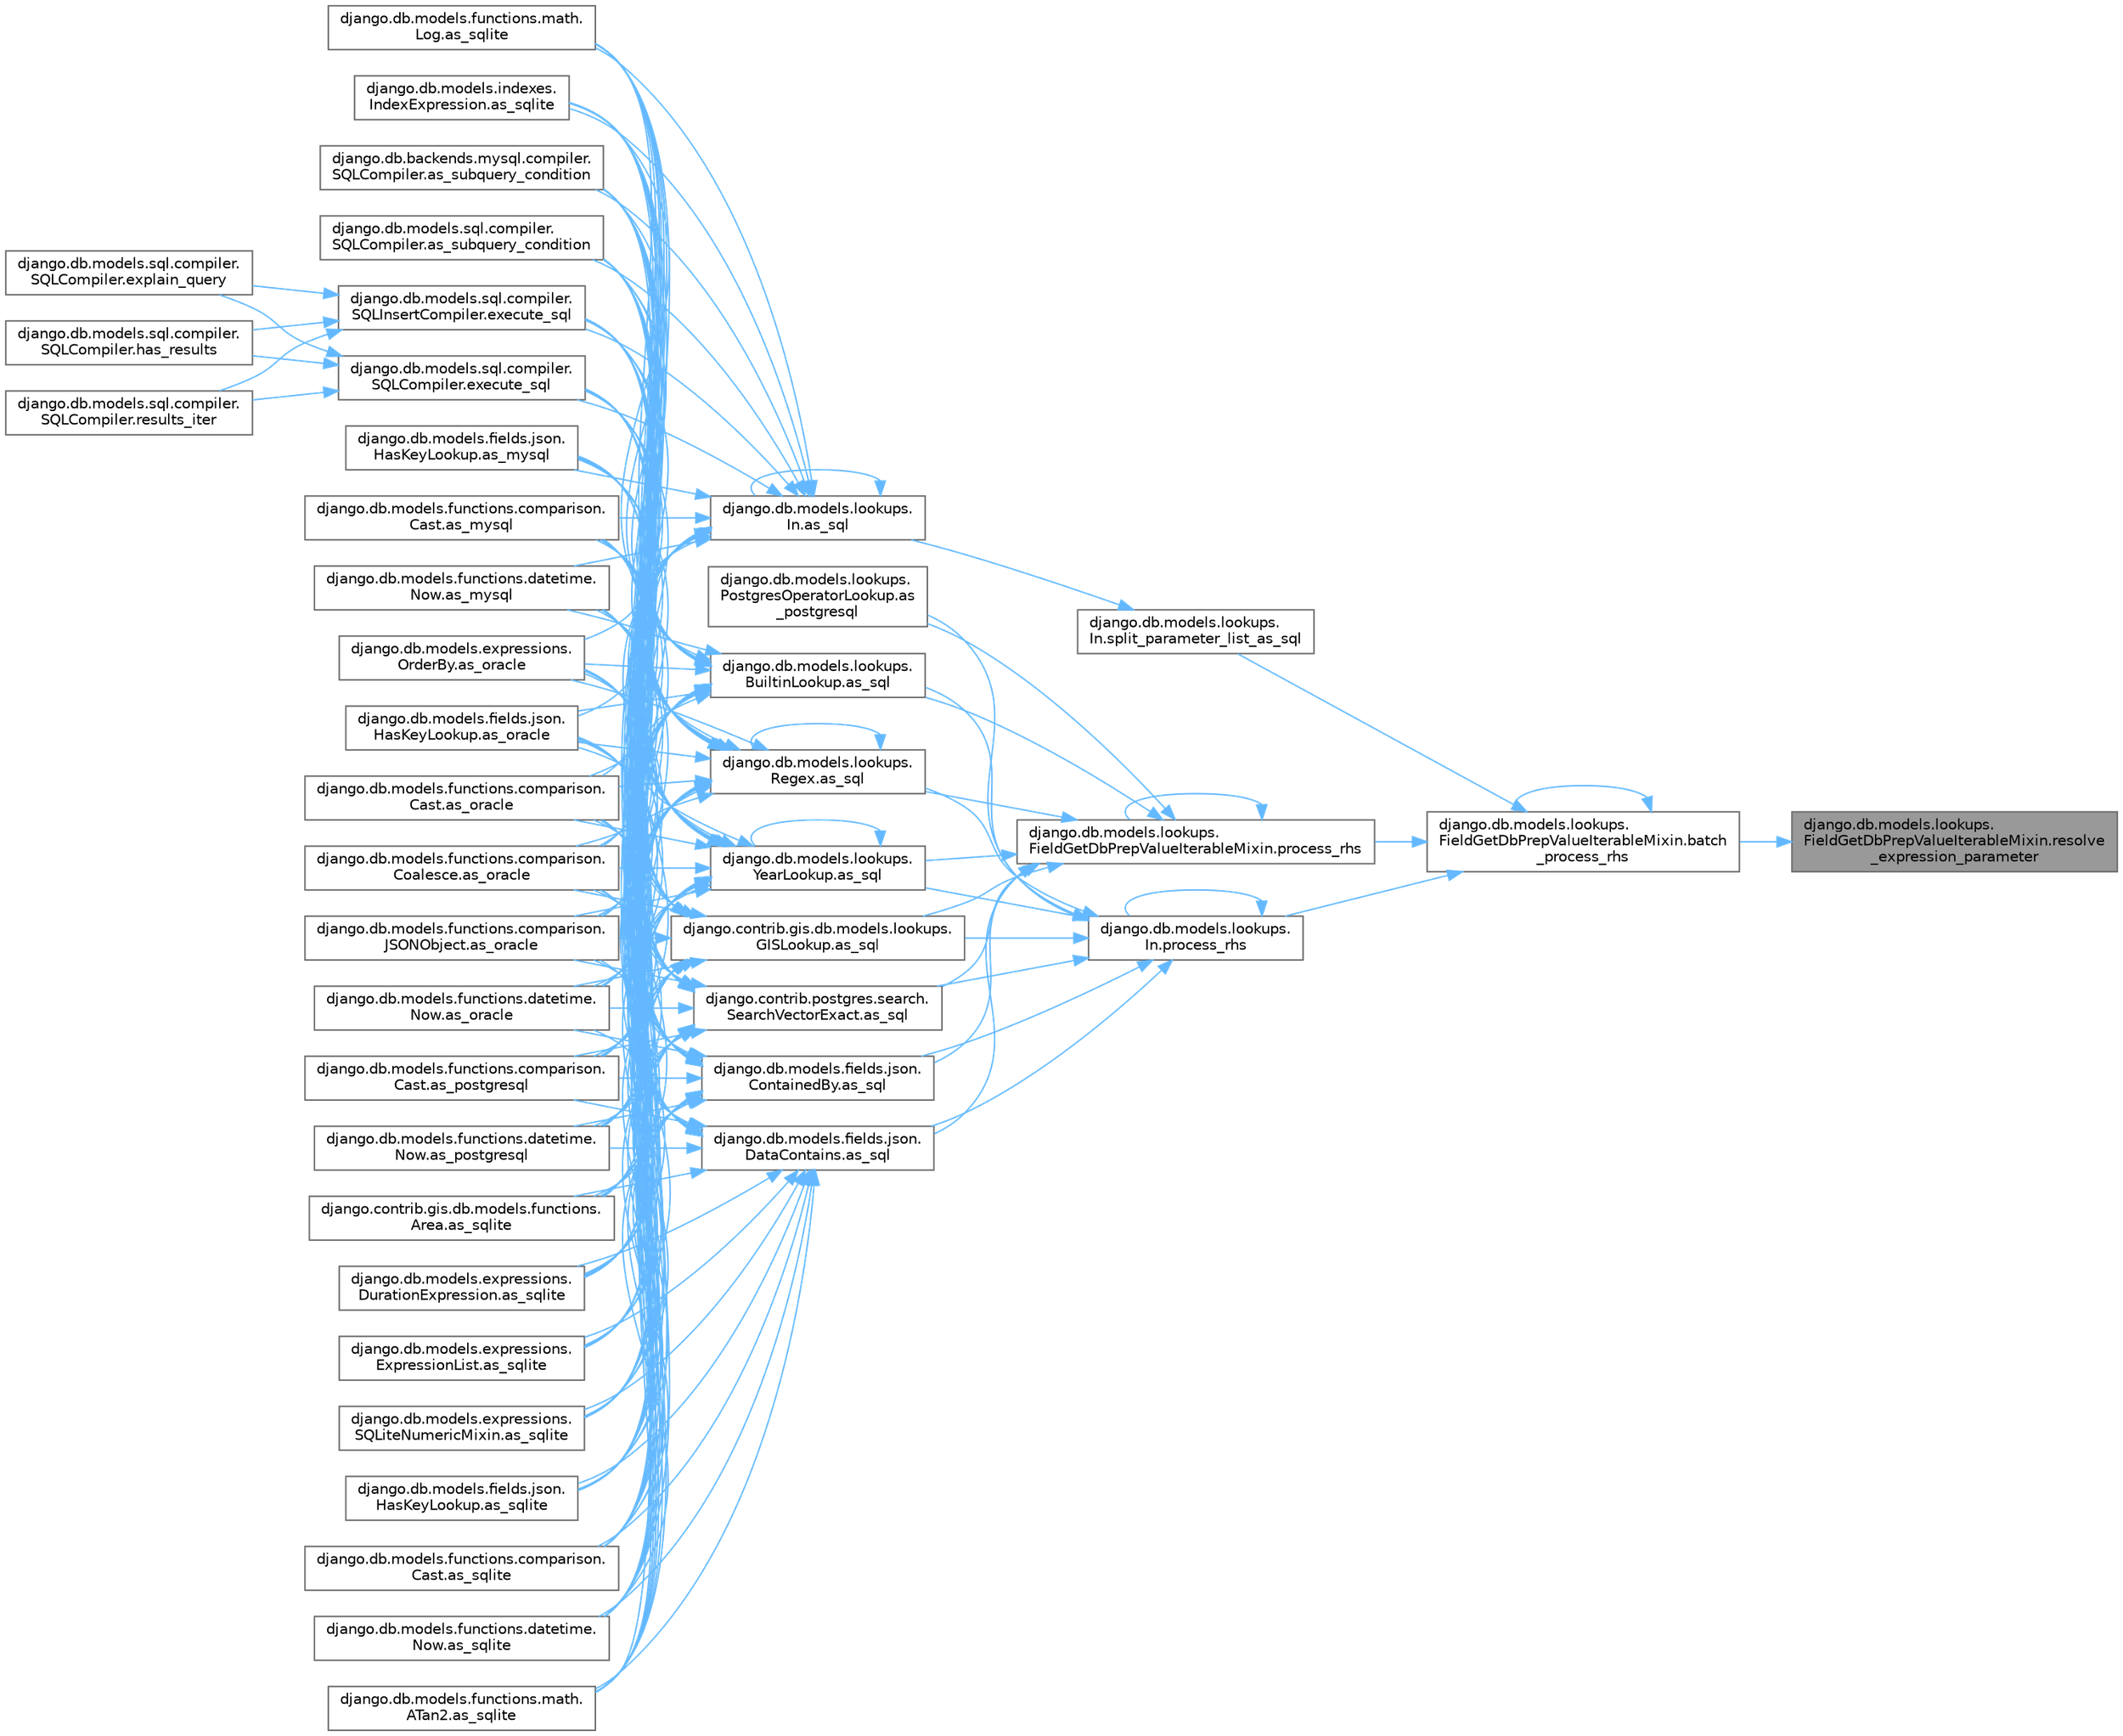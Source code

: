 digraph "django.db.models.lookups.FieldGetDbPrepValueIterableMixin.resolve_expression_parameter"
{
 // LATEX_PDF_SIZE
  bgcolor="transparent";
  edge [fontname=Helvetica,fontsize=10,labelfontname=Helvetica,labelfontsize=10];
  node [fontname=Helvetica,fontsize=10,shape=box,height=0.2,width=0.4];
  rankdir="RL";
  Node1 [id="Node000001",label="django.db.models.lookups.\lFieldGetDbPrepValueIterableMixin.resolve\l_expression_parameter",height=0.2,width=0.4,color="gray40", fillcolor="grey60", style="filled", fontcolor="black",tooltip=" "];
  Node1 -> Node2 [id="edge1_Node000001_Node000002",dir="back",color="steelblue1",style="solid",tooltip=" "];
  Node2 [id="Node000002",label="django.db.models.lookups.\lFieldGetDbPrepValueIterableMixin.batch\l_process_rhs",height=0.2,width=0.4,color="grey40", fillcolor="white", style="filled",URL="$classdjango_1_1db_1_1models_1_1lookups_1_1_field_get_db_prep_value_iterable_mixin.html#a94161369c47f8e2ea687388f906634bc",tooltip=" "];
  Node2 -> Node2 [id="edge2_Node000002_Node000002",dir="back",color="steelblue1",style="solid",tooltip=" "];
  Node2 -> Node3 [id="edge3_Node000002_Node000003",dir="back",color="steelblue1",style="solid",tooltip=" "];
  Node3 [id="Node000003",label="django.db.models.lookups.\lFieldGetDbPrepValueIterableMixin.process_rhs",height=0.2,width=0.4,color="grey40", fillcolor="white", style="filled",URL="$classdjango_1_1db_1_1models_1_1lookups_1_1_field_get_db_prep_value_iterable_mixin.html#a76dd22d874659802384fb89029c8d724",tooltip=" "];
  Node3 -> Node4 [id="edge4_Node000003_Node000004",dir="back",color="steelblue1",style="solid",tooltip=" "];
  Node4 [id="Node000004",label="django.db.models.lookups.\lPostgresOperatorLookup.as\l_postgresql",height=0.2,width=0.4,color="grey40", fillcolor="white", style="filled",URL="$classdjango_1_1db_1_1models_1_1lookups_1_1_postgres_operator_lookup.html#aa5fcb781a6ce643334a068601641eeb8",tooltip=" "];
  Node3 -> Node5 [id="edge5_Node000003_Node000005",dir="back",color="steelblue1",style="solid",tooltip=" "];
  Node5 [id="Node000005",label="django.contrib.gis.db.models.lookups.\lGISLookup.as_sql",height=0.2,width=0.4,color="grey40", fillcolor="white", style="filled",URL="$classdjango_1_1contrib_1_1gis_1_1db_1_1models_1_1lookups_1_1_g_i_s_lookup.html#a205b0f4d374825c94cddf5a23b4a415f",tooltip=" "];
  Node5 -> Node6 [id="edge6_Node000005_Node000006",dir="back",color="steelblue1",style="solid",tooltip=" "];
  Node6 [id="Node000006",label="django.db.models.fields.json.\lHasKeyLookup.as_mysql",height=0.2,width=0.4,color="grey40", fillcolor="white", style="filled",URL="$classdjango_1_1db_1_1models_1_1fields_1_1json_1_1_has_key_lookup.html#a10f67427287f2c0ea32513ca6f481e96",tooltip=" "];
  Node5 -> Node7 [id="edge7_Node000005_Node000007",dir="back",color="steelblue1",style="solid",tooltip=" "];
  Node7 [id="Node000007",label="django.db.models.functions.comparison.\lCast.as_mysql",height=0.2,width=0.4,color="grey40", fillcolor="white", style="filled",URL="$classdjango_1_1db_1_1models_1_1functions_1_1comparison_1_1_cast.html#a447737891e955909c6a381529a67a84e",tooltip=" "];
  Node5 -> Node8 [id="edge8_Node000005_Node000008",dir="back",color="steelblue1",style="solid",tooltip=" "];
  Node8 [id="Node000008",label="django.db.models.functions.datetime.\lNow.as_mysql",height=0.2,width=0.4,color="grey40", fillcolor="white", style="filled",URL="$classdjango_1_1db_1_1models_1_1functions_1_1datetime_1_1_now.html#a070a9334fb198086c0c4e96e9725d92b",tooltip=" "];
  Node5 -> Node9 [id="edge9_Node000005_Node000009",dir="back",color="steelblue1",style="solid",tooltip=" "];
  Node9 [id="Node000009",label="django.db.models.expressions.\lOrderBy.as_oracle",height=0.2,width=0.4,color="grey40", fillcolor="white", style="filled",URL="$classdjango_1_1db_1_1models_1_1expressions_1_1_order_by.html#af9b6ede9b0df85d6bcf54f983b3a8f6a",tooltip=" "];
  Node5 -> Node10 [id="edge10_Node000005_Node000010",dir="back",color="steelblue1",style="solid",tooltip=" "];
  Node10 [id="Node000010",label="django.db.models.fields.json.\lHasKeyLookup.as_oracle",height=0.2,width=0.4,color="grey40", fillcolor="white", style="filled",URL="$classdjango_1_1db_1_1models_1_1fields_1_1json_1_1_has_key_lookup.html#afbb88aa4fb23b3ec3acdc695c2f52398",tooltip=" "];
  Node5 -> Node11 [id="edge11_Node000005_Node000011",dir="back",color="steelblue1",style="solid",tooltip=" "];
  Node11 [id="Node000011",label="django.db.models.functions.comparison.\lCast.as_oracle",height=0.2,width=0.4,color="grey40", fillcolor="white", style="filled",URL="$classdjango_1_1db_1_1models_1_1functions_1_1comparison_1_1_cast.html#ad466cd7ca85dc257d9e2718f41a263ec",tooltip=" "];
  Node5 -> Node12 [id="edge12_Node000005_Node000012",dir="back",color="steelblue1",style="solid",tooltip=" "];
  Node12 [id="Node000012",label="django.db.models.functions.comparison.\lCoalesce.as_oracle",height=0.2,width=0.4,color="grey40", fillcolor="white", style="filled",URL="$classdjango_1_1db_1_1models_1_1functions_1_1comparison_1_1_coalesce.html#a1bbeea180ef3ef4d8ba5d51d33d6ef85",tooltip=" "];
  Node5 -> Node13 [id="edge13_Node000005_Node000013",dir="back",color="steelblue1",style="solid",tooltip=" "];
  Node13 [id="Node000013",label="django.db.models.functions.comparison.\lJSONObject.as_oracle",height=0.2,width=0.4,color="grey40", fillcolor="white", style="filled",URL="$classdjango_1_1db_1_1models_1_1functions_1_1comparison_1_1_j_s_o_n_object.html#a4b4fa1161d27b0a9bbbdd0370e9af364",tooltip=" "];
  Node5 -> Node14 [id="edge14_Node000005_Node000014",dir="back",color="steelblue1",style="solid",tooltip=" "];
  Node14 [id="Node000014",label="django.db.models.functions.datetime.\lNow.as_oracle",height=0.2,width=0.4,color="grey40", fillcolor="white", style="filled",URL="$classdjango_1_1db_1_1models_1_1functions_1_1datetime_1_1_now.html#ad5e1ae918a5c4d39f675f98280440538",tooltip=" "];
  Node5 -> Node15 [id="edge15_Node000005_Node000015",dir="back",color="steelblue1",style="solid",tooltip=" "];
  Node15 [id="Node000015",label="django.db.models.functions.comparison.\lCast.as_postgresql",height=0.2,width=0.4,color="grey40", fillcolor="white", style="filled",URL="$classdjango_1_1db_1_1models_1_1functions_1_1comparison_1_1_cast.html#ae51aa6aa6fe8ca7064d8bca2f8e05188",tooltip=" "];
  Node5 -> Node16 [id="edge16_Node000005_Node000016",dir="back",color="steelblue1",style="solid",tooltip=" "];
  Node16 [id="Node000016",label="django.db.models.functions.datetime.\lNow.as_postgresql",height=0.2,width=0.4,color="grey40", fillcolor="white", style="filled",URL="$classdjango_1_1db_1_1models_1_1functions_1_1datetime_1_1_now.html#af1402a88867fc6d69f3f56f655f37fca",tooltip=" "];
  Node5 -> Node17 [id="edge17_Node000005_Node000017",dir="back",color="steelblue1",style="solid",tooltip=" "];
  Node17 [id="Node000017",label="django.contrib.gis.db.models.functions.\lArea.as_sqlite",height=0.2,width=0.4,color="grey40", fillcolor="white", style="filled",URL="$classdjango_1_1contrib_1_1gis_1_1db_1_1models_1_1functions_1_1_area.html#ab8bfa3d35d4368e04318069dd28bd2ca",tooltip=" "];
  Node5 -> Node18 [id="edge18_Node000005_Node000018",dir="back",color="steelblue1",style="solid",tooltip=" "];
  Node18 [id="Node000018",label="django.db.models.expressions.\lDurationExpression.as_sqlite",height=0.2,width=0.4,color="grey40", fillcolor="white", style="filled",URL="$classdjango_1_1db_1_1models_1_1expressions_1_1_duration_expression.html#a5f33f70ca03904ce9b2e9824652e9fff",tooltip=" "];
  Node5 -> Node19 [id="edge19_Node000005_Node000019",dir="back",color="steelblue1",style="solid",tooltip=" "];
  Node19 [id="Node000019",label="django.db.models.expressions.\lExpressionList.as_sqlite",height=0.2,width=0.4,color="grey40", fillcolor="white", style="filled",URL="$classdjango_1_1db_1_1models_1_1expressions_1_1_expression_list.html#ae577275a98dec786535830e8d24aa13e",tooltip=" "];
  Node5 -> Node20 [id="edge20_Node000005_Node000020",dir="back",color="steelblue1",style="solid",tooltip=" "];
  Node20 [id="Node000020",label="django.db.models.expressions.\lSQLiteNumericMixin.as_sqlite",height=0.2,width=0.4,color="grey40", fillcolor="white", style="filled",URL="$classdjango_1_1db_1_1models_1_1expressions_1_1_s_q_lite_numeric_mixin.html#a7c649b97074b00e095c4ee2b3bc62482",tooltip=" "];
  Node5 -> Node21 [id="edge21_Node000005_Node000021",dir="back",color="steelblue1",style="solid",tooltip=" "];
  Node21 [id="Node000021",label="django.db.models.fields.json.\lHasKeyLookup.as_sqlite",height=0.2,width=0.4,color="grey40", fillcolor="white", style="filled",URL="$classdjango_1_1db_1_1models_1_1fields_1_1json_1_1_has_key_lookup.html#aaa01efd0fa197e203c40f6f05b000141",tooltip=" "];
  Node5 -> Node22 [id="edge22_Node000005_Node000022",dir="back",color="steelblue1",style="solid",tooltip=" "];
  Node22 [id="Node000022",label="django.db.models.functions.comparison.\lCast.as_sqlite",height=0.2,width=0.4,color="grey40", fillcolor="white", style="filled",URL="$classdjango_1_1db_1_1models_1_1functions_1_1comparison_1_1_cast.html#a1943b51797a168ff6a3ad37005086d8c",tooltip=" "];
  Node5 -> Node23 [id="edge23_Node000005_Node000023",dir="back",color="steelblue1",style="solid",tooltip=" "];
  Node23 [id="Node000023",label="django.db.models.functions.datetime.\lNow.as_sqlite",height=0.2,width=0.4,color="grey40", fillcolor="white", style="filled",URL="$classdjango_1_1db_1_1models_1_1functions_1_1datetime_1_1_now.html#a5525700866738572645141dd6f2ef41c",tooltip=" "];
  Node5 -> Node24 [id="edge24_Node000005_Node000024",dir="back",color="steelblue1",style="solid",tooltip=" "];
  Node24 [id="Node000024",label="django.db.models.functions.math.\lATan2.as_sqlite",height=0.2,width=0.4,color="grey40", fillcolor="white", style="filled",URL="$classdjango_1_1db_1_1models_1_1functions_1_1math_1_1_a_tan2.html#ac343d11000341dfc431de19f416ea4b6",tooltip=" "];
  Node5 -> Node25 [id="edge25_Node000005_Node000025",dir="back",color="steelblue1",style="solid",tooltip=" "];
  Node25 [id="Node000025",label="django.db.models.functions.math.\lLog.as_sqlite",height=0.2,width=0.4,color="grey40", fillcolor="white", style="filled",URL="$classdjango_1_1db_1_1models_1_1functions_1_1math_1_1_log.html#afcc146563033738d87dd1dc17d005111",tooltip=" "];
  Node5 -> Node26 [id="edge26_Node000005_Node000026",dir="back",color="steelblue1",style="solid",tooltip=" "];
  Node26 [id="Node000026",label="django.db.models.indexes.\lIndexExpression.as_sqlite",height=0.2,width=0.4,color="grey40", fillcolor="white", style="filled",URL="$classdjango_1_1db_1_1models_1_1indexes_1_1_index_expression.html#af6e5b161cb97d0b8bce944455e8e0d53",tooltip=" "];
  Node5 -> Node27 [id="edge27_Node000005_Node000027",dir="back",color="steelblue1",style="solid",tooltip=" "];
  Node27 [id="Node000027",label="django.db.backends.mysql.compiler.\lSQLCompiler.as_subquery_condition",height=0.2,width=0.4,color="grey40", fillcolor="white", style="filled",URL="$classdjango_1_1db_1_1backends_1_1mysql_1_1compiler_1_1_s_q_l_compiler.html#ab79da4712a24ed75ce13002a54fe8d46",tooltip=" "];
  Node5 -> Node28 [id="edge28_Node000005_Node000028",dir="back",color="steelblue1",style="solid",tooltip=" "];
  Node28 [id="Node000028",label="django.db.models.sql.compiler.\lSQLCompiler.as_subquery_condition",height=0.2,width=0.4,color="grey40", fillcolor="white", style="filled",URL="$classdjango_1_1db_1_1models_1_1sql_1_1compiler_1_1_s_q_l_compiler.html#a78bdce11e05140ed74db8f5463bedfce",tooltip=" "];
  Node5 -> Node29 [id="edge29_Node000005_Node000029",dir="back",color="steelblue1",style="solid",tooltip=" "];
  Node29 [id="Node000029",label="django.db.models.sql.compiler.\lSQLCompiler.execute_sql",height=0.2,width=0.4,color="grey40", fillcolor="white", style="filled",URL="$classdjango_1_1db_1_1models_1_1sql_1_1compiler_1_1_s_q_l_compiler.html#a07cbbc7958a72203f8ebe9ba29b9356f",tooltip=" "];
  Node29 -> Node30 [id="edge30_Node000029_Node000030",dir="back",color="steelblue1",style="solid",tooltip=" "];
  Node30 [id="Node000030",label="django.db.models.sql.compiler.\lSQLCompiler.explain_query",height=0.2,width=0.4,color="grey40", fillcolor="white", style="filled",URL="$classdjango_1_1db_1_1models_1_1sql_1_1compiler_1_1_s_q_l_compiler.html#ae37702aee3a2c220b0d45022bece3120",tooltip=" "];
  Node29 -> Node31 [id="edge31_Node000029_Node000031",dir="back",color="steelblue1",style="solid",tooltip=" "];
  Node31 [id="Node000031",label="django.db.models.sql.compiler.\lSQLCompiler.has_results",height=0.2,width=0.4,color="grey40", fillcolor="white", style="filled",URL="$classdjango_1_1db_1_1models_1_1sql_1_1compiler_1_1_s_q_l_compiler.html#a730571b9b54a4d28aed6af579018b5d4",tooltip=" "];
  Node29 -> Node32 [id="edge32_Node000029_Node000032",dir="back",color="steelblue1",style="solid",tooltip=" "];
  Node32 [id="Node000032",label="django.db.models.sql.compiler.\lSQLCompiler.results_iter",height=0.2,width=0.4,color="grey40", fillcolor="white", style="filled",URL="$classdjango_1_1db_1_1models_1_1sql_1_1compiler_1_1_s_q_l_compiler.html#ae75172de9cb1885c3c8e9842460ee1a6",tooltip=" "];
  Node5 -> Node33 [id="edge33_Node000005_Node000033",dir="back",color="steelblue1",style="solid",tooltip=" "];
  Node33 [id="Node000033",label="django.db.models.sql.compiler.\lSQLInsertCompiler.execute_sql",height=0.2,width=0.4,color="grey40", fillcolor="white", style="filled",URL="$classdjango_1_1db_1_1models_1_1sql_1_1compiler_1_1_s_q_l_insert_compiler.html#a59b977e6c439adafa1c3b0092dd7074f",tooltip=" "];
  Node33 -> Node30 [id="edge34_Node000033_Node000030",dir="back",color="steelblue1",style="solid",tooltip=" "];
  Node33 -> Node31 [id="edge35_Node000033_Node000031",dir="back",color="steelblue1",style="solid",tooltip=" "];
  Node33 -> Node32 [id="edge36_Node000033_Node000032",dir="back",color="steelblue1",style="solid",tooltip=" "];
  Node3 -> Node34 [id="edge37_Node000003_Node000034",dir="back",color="steelblue1",style="solid",tooltip=" "];
  Node34 [id="Node000034",label="django.contrib.postgres.search.\lSearchVectorExact.as_sql",height=0.2,width=0.4,color="grey40", fillcolor="white", style="filled",URL="$classdjango_1_1contrib_1_1postgres_1_1search_1_1_search_vector_exact.html#a6c2ef3f70f628015bf404fa3fd413f87",tooltip=" "];
  Node34 -> Node6 [id="edge38_Node000034_Node000006",dir="back",color="steelblue1",style="solid",tooltip=" "];
  Node34 -> Node7 [id="edge39_Node000034_Node000007",dir="back",color="steelblue1",style="solid",tooltip=" "];
  Node34 -> Node8 [id="edge40_Node000034_Node000008",dir="back",color="steelblue1",style="solid",tooltip=" "];
  Node34 -> Node9 [id="edge41_Node000034_Node000009",dir="back",color="steelblue1",style="solid",tooltip=" "];
  Node34 -> Node10 [id="edge42_Node000034_Node000010",dir="back",color="steelblue1",style="solid",tooltip=" "];
  Node34 -> Node11 [id="edge43_Node000034_Node000011",dir="back",color="steelblue1",style="solid",tooltip=" "];
  Node34 -> Node12 [id="edge44_Node000034_Node000012",dir="back",color="steelblue1",style="solid",tooltip=" "];
  Node34 -> Node13 [id="edge45_Node000034_Node000013",dir="back",color="steelblue1",style="solid",tooltip=" "];
  Node34 -> Node14 [id="edge46_Node000034_Node000014",dir="back",color="steelblue1",style="solid",tooltip=" "];
  Node34 -> Node15 [id="edge47_Node000034_Node000015",dir="back",color="steelblue1",style="solid",tooltip=" "];
  Node34 -> Node16 [id="edge48_Node000034_Node000016",dir="back",color="steelblue1",style="solid",tooltip=" "];
  Node34 -> Node17 [id="edge49_Node000034_Node000017",dir="back",color="steelblue1",style="solid",tooltip=" "];
  Node34 -> Node18 [id="edge50_Node000034_Node000018",dir="back",color="steelblue1",style="solid",tooltip=" "];
  Node34 -> Node19 [id="edge51_Node000034_Node000019",dir="back",color="steelblue1",style="solid",tooltip=" "];
  Node34 -> Node20 [id="edge52_Node000034_Node000020",dir="back",color="steelblue1",style="solid",tooltip=" "];
  Node34 -> Node21 [id="edge53_Node000034_Node000021",dir="back",color="steelblue1",style="solid",tooltip=" "];
  Node34 -> Node22 [id="edge54_Node000034_Node000022",dir="back",color="steelblue1",style="solid",tooltip=" "];
  Node34 -> Node23 [id="edge55_Node000034_Node000023",dir="back",color="steelblue1",style="solid",tooltip=" "];
  Node34 -> Node24 [id="edge56_Node000034_Node000024",dir="back",color="steelblue1",style="solid",tooltip=" "];
  Node34 -> Node25 [id="edge57_Node000034_Node000025",dir="back",color="steelblue1",style="solid",tooltip=" "];
  Node34 -> Node26 [id="edge58_Node000034_Node000026",dir="back",color="steelblue1",style="solid",tooltip=" "];
  Node34 -> Node27 [id="edge59_Node000034_Node000027",dir="back",color="steelblue1",style="solid",tooltip=" "];
  Node34 -> Node28 [id="edge60_Node000034_Node000028",dir="back",color="steelblue1",style="solid",tooltip=" "];
  Node34 -> Node29 [id="edge61_Node000034_Node000029",dir="back",color="steelblue1",style="solid",tooltip=" "];
  Node34 -> Node33 [id="edge62_Node000034_Node000033",dir="back",color="steelblue1",style="solid",tooltip=" "];
  Node3 -> Node35 [id="edge63_Node000003_Node000035",dir="back",color="steelblue1",style="solid",tooltip=" "];
  Node35 [id="Node000035",label="django.db.models.fields.json.\lContainedBy.as_sql",height=0.2,width=0.4,color="grey40", fillcolor="white", style="filled",URL="$classdjango_1_1db_1_1models_1_1fields_1_1json_1_1_contained_by.html#aae40a614388b71105b07f4af5784eed5",tooltip=" "];
  Node35 -> Node6 [id="edge64_Node000035_Node000006",dir="back",color="steelblue1",style="solid",tooltip=" "];
  Node35 -> Node7 [id="edge65_Node000035_Node000007",dir="back",color="steelblue1",style="solid",tooltip=" "];
  Node35 -> Node8 [id="edge66_Node000035_Node000008",dir="back",color="steelblue1",style="solid",tooltip=" "];
  Node35 -> Node9 [id="edge67_Node000035_Node000009",dir="back",color="steelblue1",style="solid",tooltip=" "];
  Node35 -> Node10 [id="edge68_Node000035_Node000010",dir="back",color="steelblue1",style="solid",tooltip=" "];
  Node35 -> Node11 [id="edge69_Node000035_Node000011",dir="back",color="steelblue1",style="solid",tooltip=" "];
  Node35 -> Node12 [id="edge70_Node000035_Node000012",dir="back",color="steelblue1",style="solid",tooltip=" "];
  Node35 -> Node13 [id="edge71_Node000035_Node000013",dir="back",color="steelblue1",style="solid",tooltip=" "];
  Node35 -> Node14 [id="edge72_Node000035_Node000014",dir="back",color="steelblue1",style="solid",tooltip=" "];
  Node35 -> Node15 [id="edge73_Node000035_Node000015",dir="back",color="steelblue1",style="solid",tooltip=" "];
  Node35 -> Node16 [id="edge74_Node000035_Node000016",dir="back",color="steelblue1",style="solid",tooltip=" "];
  Node35 -> Node17 [id="edge75_Node000035_Node000017",dir="back",color="steelblue1",style="solid",tooltip=" "];
  Node35 -> Node18 [id="edge76_Node000035_Node000018",dir="back",color="steelblue1",style="solid",tooltip=" "];
  Node35 -> Node19 [id="edge77_Node000035_Node000019",dir="back",color="steelblue1",style="solid",tooltip=" "];
  Node35 -> Node20 [id="edge78_Node000035_Node000020",dir="back",color="steelblue1",style="solid",tooltip=" "];
  Node35 -> Node21 [id="edge79_Node000035_Node000021",dir="back",color="steelblue1",style="solid",tooltip=" "];
  Node35 -> Node22 [id="edge80_Node000035_Node000022",dir="back",color="steelblue1",style="solid",tooltip=" "];
  Node35 -> Node23 [id="edge81_Node000035_Node000023",dir="back",color="steelblue1",style="solid",tooltip=" "];
  Node35 -> Node24 [id="edge82_Node000035_Node000024",dir="back",color="steelblue1",style="solid",tooltip=" "];
  Node35 -> Node25 [id="edge83_Node000035_Node000025",dir="back",color="steelblue1",style="solid",tooltip=" "];
  Node35 -> Node26 [id="edge84_Node000035_Node000026",dir="back",color="steelblue1",style="solid",tooltip=" "];
  Node35 -> Node27 [id="edge85_Node000035_Node000027",dir="back",color="steelblue1",style="solid",tooltip=" "];
  Node35 -> Node28 [id="edge86_Node000035_Node000028",dir="back",color="steelblue1",style="solid",tooltip=" "];
  Node35 -> Node29 [id="edge87_Node000035_Node000029",dir="back",color="steelblue1",style="solid",tooltip=" "];
  Node35 -> Node33 [id="edge88_Node000035_Node000033",dir="back",color="steelblue1",style="solid",tooltip=" "];
  Node3 -> Node36 [id="edge89_Node000003_Node000036",dir="back",color="steelblue1",style="solid",tooltip=" "];
  Node36 [id="Node000036",label="django.db.models.fields.json.\lDataContains.as_sql",height=0.2,width=0.4,color="grey40", fillcolor="white", style="filled",URL="$classdjango_1_1db_1_1models_1_1fields_1_1json_1_1_data_contains.html#afafb732d23c185c8fbda13e54e15c9af",tooltip=" "];
  Node36 -> Node6 [id="edge90_Node000036_Node000006",dir="back",color="steelblue1",style="solid",tooltip=" "];
  Node36 -> Node7 [id="edge91_Node000036_Node000007",dir="back",color="steelblue1",style="solid",tooltip=" "];
  Node36 -> Node8 [id="edge92_Node000036_Node000008",dir="back",color="steelblue1",style="solid",tooltip=" "];
  Node36 -> Node9 [id="edge93_Node000036_Node000009",dir="back",color="steelblue1",style="solid",tooltip=" "];
  Node36 -> Node10 [id="edge94_Node000036_Node000010",dir="back",color="steelblue1",style="solid",tooltip=" "];
  Node36 -> Node11 [id="edge95_Node000036_Node000011",dir="back",color="steelblue1",style="solid",tooltip=" "];
  Node36 -> Node12 [id="edge96_Node000036_Node000012",dir="back",color="steelblue1",style="solid",tooltip=" "];
  Node36 -> Node13 [id="edge97_Node000036_Node000013",dir="back",color="steelblue1",style="solid",tooltip=" "];
  Node36 -> Node14 [id="edge98_Node000036_Node000014",dir="back",color="steelblue1",style="solid",tooltip=" "];
  Node36 -> Node15 [id="edge99_Node000036_Node000015",dir="back",color="steelblue1",style="solid",tooltip=" "];
  Node36 -> Node16 [id="edge100_Node000036_Node000016",dir="back",color="steelblue1",style="solid",tooltip=" "];
  Node36 -> Node17 [id="edge101_Node000036_Node000017",dir="back",color="steelblue1",style="solid",tooltip=" "];
  Node36 -> Node18 [id="edge102_Node000036_Node000018",dir="back",color="steelblue1",style="solid",tooltip=" "];
  Node36 -> Node19 [id="edge103_Node000036_Node000019",dir="back",color="steelblue1",style="solid",tooltip=" "];
  Node36 -> Node20 [id="edge104_Node000036_Node000020",dir="back",color="steelblue1",style="solid",tooltip=" "];
  Node36 -> Node21 [id="edge105_Node000036_Node000021",dir="back",color="steelblue1",style="solid",tooltip=" "];
  Node36 -> Node22 [id="edge106_Node000036_Node000022",dir="back",color="steelblue1",style="solid",tooltip=" "];
  Node36 -> Node23 [id="edge107_Node000036_Node000023",dir="back",color="steelblue1",style="solid",tooltip=" "];
  Node36 -> Node24 [id="edge108_Node000036_Node000024",dir="back",color="steelblue1",style="solid",tooltip=" "];
  Node36 -> Node25 [id="edge109_Node000036_Node000025",dir="back",color="steelblue1",style="solid",tooltip=" "];
  Node36 -> Node26 [id="edge110_Node000036_Node000026",dir="back",color="steelblue1",style="solid",tooltip=" "];
  Node36 -> Node27 [id="edge111_Node000036_Node000027",dir="back",color="steelblue1",style="solid",tooltip=" "];
  Node36 -> Node28 [id="edge112_Node000036_Node000028",dir="back",color="steelblue1",style="solid",tooltip=" "];
  Node36 -> Node29 [id="edge113_Node000036_Node000029",dir="back",color="steelblue1",style="solid",tooltip=" "];
  Node36 -> Node33 [id="edge114_Node000036_Node000033",dir="back",color="steelblue1",style="solid",tooltip=" "];
  Node3 -> Node37 [id="edge115_Node000003_Node000037",dir="back",color="steelblue1",style="solid",tooltip=" "];
  Node37 [id="Node000037",label="django.db.models.lookups.\lBuiltinLookup.as_sql",height=0.2,width=0.4,color="grey40", fillcolor="white", style="filled",URL="$classdjango_1_1db_1_1models_1_1lookups_1_1_builtin_lookup.html#a9d1c6f0deb2d1437744326d0da2c75ae",tooltip=" "];
  Node37 -> Node6 [id="edge116_Node000037_Node000006",dir="back",color="steelblue1",style="solid",tooltip=" "];
  Node37 -> Node7 [id="edge117_Node000037_Node000007",dir="back",color="steelblue1",style="solid",tooltip=" "];
  Node37 -> Node8 [id="edge118_Node000037_Node000008",dir="back",color="steelblue1",style="solid",tooltip=" "];
  Node37 -> Node9 [id="edge119_Node000037_Node000009",dir="back",color="steelblue1",style="solid",tooltip=" "];
  Node37 -> Node10 [id="edge120_Node000037_Node000010",dir="back",color="steelblue1",style="solid",tooltip=" "];
  Node37 -> Node11 [id="edge121_Node000037_Node000011",dir="back",color="steelblue1",style="solid",tooltip=" "];
  Node37 -> Node12 [id="edge122_Node000037_Node000012",dir="back",color="steelblue1",style="solid",tooltip=" "];
  Node37 -> Node13 [id="edge123_Node000037_Node000013",dir="back",color="steelblue1",style="solid",tooltip=" "];
  Node37 -> Node14 [id="edge124_Node000037_Node000014",dir="back",color="steelblue1",style="solid",tooltip=" "];
  Node37 -> Node15 [id="edge125_Node000037_Node000015",dir="back",color="steelblue1",style="solid",tooltip=" "];
  Node37 -> Node16 [id="edge126_Node000037_Node000016",dir="back",color="steelblue1",style="solid",tooltip=" "];
  Node37 -> Node17 [id="edge127_Node000037_Node000017",dir="back",color="steelblue1",style="solid",tooltip=" "];
  Node37 -> Node18 [id="edge128_Node000037_Node000018",dir="back",color="steelblue1",style="solid",tooltip=" "];
  Node37 -> Node19 [id="edge129_Node000037_Node000019",dir="back",color="steelblue1",style="solid",tooltip=" "];
  Node37 -> Node20 [id="edge130_Node000037_Node000020",dir="back",color="steelblue1",style="solid",tooltip=" "];
  Node37 -> Node21 [id="edge131_Node000037_Node000021",dir="back",color="steelblue1",style="solid",tooltip=" "];
  Node37 -> Node22 [id="edge132_Node000037_Node000022",dir="back",color="steelblue1",style="solid",tooltip=" "];
  Node37 -> Node23 [id="edge133_Node000037_Node000023",dir="back",color="steelblue1",style="solid",tooltip=" "];
  Node37 -> Node24 [id="edge134_Node000037_Node000024",dir="back",color="steelblue1",style="solid",tooltip=" "];
  Node37 -> Node25 [id="edge135_Node000037_Node000025",dir="back",color="steelblue1",style="solid",tooltip=" "];
  Node37 -> Node26 [id="edge136_Node000037_Node000026",dir="back",color="steelblue1",style="solid",tooltip=" "];
  Node37 -> Node27 [id="edge137_Node000037_Node000027",dir="back",color="steelblue1",style="solid",tooltip=" "];
  Node37 -> Node28 [id="edge138_Node000037_Node000028",dir="back",color="steelblue1",style="solid",tooltip=" "];
  Node37 -> Node29 [id="edge139_Node000037_Node000029",dir="back",color="steelblue1",style="solid",tooltip=" "];
  Node37 -> Node33 [id="edge140_Node000037_Node000033",dir="back",color="steelblue1",style="solid",tooltip=" "];
  Node3 -> Node38 [id="edge141_Node000003_Node000038",dir="back",color="steelblue1",style="solid",tooltip=" "];
  Node38 [id="Node000038",label="django.db.models.lookups.\lRegex.as_sql",height=0.2,width=0.4,color="grey40", fillcolor="white", style="filled",URL="$classdjango_1_1db_1_1models_1_1lookups_1_1_regex.html#a6c6fe61203c4b3f9686a4467a599aed0",tooltip=" "];
  Node38 -> Node6 [id="edge142_Node000038_Node000006",dir="back",color="steelblue1",style="solid",tooltip=" "];
  Node38 -> Node7 [id="edge143_Node000038_Node000007",dir="back",color="steelblue1",style="solid",tooltip=" "];
  Node38 -> Node8 [id="edge144_Node000038_Node000008",dir="back",color="steelblue1",style="solid",tooltip=" "];
  Node38 -> Node9 [id="edge145_Node000038_Node000009",dir="back",color="steelblue1",style="solid",tooltip=" "];
  Node38 -> Node10 [id="edge146_Node000038_Node000010",dir="back",color="steelblue1",style="solid",tooltip=" "];
  Node38 -> Node11 [id="edge147_Node000038_Node000011",dir="back",color="steelblue1",style="solid",tooltip=" "];
  Node38 -> Node12 [id="edge148_Node000038_Node000012",dir="back",color="steelblue1",style="solid",tooltip=" "];
  Node38 -> Node13 [id="edge149_Node000038_Node000013",dir="back",color="steelblue1",style="solid",tooltip=" "];
  Node38 -> Node14 [id="edge150_Node000038_Node000014",dir="back",color="steelblue1",style="solid",tooltip=" "];
  Node38 -> Node15 [id="edge151_Node000038_Node000015",dir="back",color="steelblue1",style="solid",tooltip=" "];
  Node38 -> Node16 [id="edge152_Node000038_Node000016",dir="back",color="steelblue1",style="solid",tooltip=" "];
  Node38 -> Node38 [id="edge153_Node000038_Node000038",dir="back",color="steelblue1",style="solid",tooltip=" "];
  Node38 -> Node17 [id="edge154_Node000038_Node000017",dir="back",color="steelblue1",style="solid",tooltip=" "];
  Node38 -> Node18 [id="edge155_Node000038_Node000018",dir="back",color="steelblue1",style="solid",tooltip=" "];
  Node38 -> Node19 [id="edge156_Node000038_Node000019",dir="back",color="steelblue1",style="solid",tooltip=" "];
  Node38 -> Node20 [id="edge157_Node000038_Node000020",dir="back",color="steelblue1",style="solid",tooltip=" "];
  Node38 -> Node21 [id="edge158_Node000038_Node000021",dir="back",color="steelblue1",style="solid",tooltip=" "];
  Node38 -> Node22 [id="edge159_Node000038_Node000022",dir="back",color="steelblue1",style="solid",tooltip=" "];
  Node38 -> Node23 [id="edge160_Node000038_Node000023",dir="back",color="steelblue1",style="solid",tooltip=" "];
  Node38 -> Node24 [id="edge161_Node000038_Node000024",dir="back",color="steelblue1",style="solid",tooltip=" "];
  Node38 -> Node25 [id="edge162_Node000038_Node000025",dir="back",color="steelblue1",style="solid",tooltip=" "];
  Node38 -> Node26 [id="edge163_Node000038_Node000026",dir="back",color="steelblue1",style="solid",tooltip=" "];
  Node38 -> Node27 [id="edge164_Node000038_Node000027",dir="back",color="steelblue1",style="solid",tooltip=" "];
  Node38 -> Node28 [id="edge165_Node000038_Node000028",dir="back",color="steelblue1",style="solid",tooltip=" "];
  Node38 -> Node29 [id="edge166_Node000038_Node000029",dir="back",color="steelblue1",style="solid",tooltip=" "];
  Node38 -> Node33 [id="edge167_Node000038_Node000033",dir="back",color="steelblue1",style="solid",tooltip=" "];
  Node3 -> Node39 [id="edge168_Node000003_Node000039",dir="back",color="steelblue1",style="solid",tooltip=" "];
  Node39 [id="Node000039",label="django.db.models.lookups.\lYearLookup.as_sql",height=0.2,width=0.4,color="grey40", fillcolor="white", style="filled",URL="$classdjango_1_1db_1_1models_1_1lookups_1_1_year_lookup.html#a0fefef3b3ac50f322fdbc4d9d150b356",tooltip=" "];
  Node39 -> Node6 [id="edge169_Node000039_Node000006",dir="back",color="steelblue1",style="solid",tooltip=" "];
  Node39 -> Node7 [id="edge170_Node000039_Node000007",dir="back",color="steelblue1",style="solid",tooltip=" "];
  Node39 -> Node8 [id="edge171_Node000039_Node000008",dir="back",color="steelblue1",style="solid",tooltip=" "];
  Node39 -> Node9 [id="edge172_Node000039_Node000009",dir="back",color="steelblue1",style="solid",tooltip=" "];
  Node39 -> Node10 [id="edge173_Node000039_Node000010",dir="back",color="steelblue1",style="solid",tooltip=" "];
  Node39 -> Node11 [id="edge174_Node000039_Node000011",dir="back",color="steelblue1",style="solid",tooltip=" "];
  Node39 -> Node12 [id="edge175_Node000039_Node000012",dir="back",color="steelblue1",style="solid",tooltip=" "];
  Node39 -> Node13 [id="edge176_Node000039_Node000013",dir="back",color="steelblue1",style="solid",tooltip=" "];
  Node39 -> Node14 [id="edge177_Node000039_Node000014",dir="back",color="steelblue1",style="solid",tooltip=" "];
  Node39 -> Node15 [id="edge178_Node000039_Node000015",dir="back",color="steelblue1",style="solid",tooltip=" "];
  Node39 -> Node16 [id="edge179_Node000039_Node000016",dir="back",color="steelblue1",style="solid",tooltip=" "];
  Node39 -> Node39 [id="edge180_Node000039_Node000039",dir="back",color="steelblue1",style="solid",tooltip=" "];
  Node39 -> Node17 [id="edge181_Node000039_Node000017",dir="back",color="steelblue1",style="solid",tooltip=" "];
  Node39 -> Node18 [id="edge182_Node000039_Node000018",dir="back",color="steelblue1",style="solid",tooltip=" "];
  Node39 -> Node19 [id="edge183_Node000039_Node000019",dir="back",color="steelblue1",style="solid",tooltip=" "];
  Node39 -> Node20 [id="edge184_Node000039_Node000020",dir="back",color="steelblue1",style="solid",tooltip=" "];
  Node39 -> Node21 [id="edge185_Node000039_Node000021",dir="back",color="steelblue1",style="solid",tooltip=" "];
  Node39 -> Node22 [id="edge186_Node000039_Node000022",dir="back",color="steelblue1",style="solid",tooltip=" "];
  Node39 -> Node23 [id="edge187_Node000039_Node000023",dir="back",color="steelblue1",style="solid",tooltip=" "];
  Node39 -> Node24 [id="edge188_Node000039_Node000024",dir="back",color="steelblue1",style="solid",tooltip=" "];
  Node39 -> Node25 [id="edge189_Node000039_Node000025",dir="back",color="steelblue1",style="solid",tooltip=" "];
  Node39 -> Node26 [id="edge190_Node000039_Node000026",dir="back",color="steelblue1",style="solid",tooltip=" "];
  Node39 -> Node27 [id="edge191_Node000039_Node000027",dir="back",color="steelblue1",style="solid",tooltip=" "];
  Node39 -> Node28 [id="edge192_Node000039_Node000028",dir="back",color="steelblue1",style="solid",tooltip=" "];
  Node39 -> Node29 [id="edge193_Node000039_Node000029",dir="back",color="steelblue1",style="solid",tooltip=" "];
  Node39 -> Node33 [id="edge194_Node000039_Node000033",dir="back",color="steelblue1",style="solid",tooltip=" "];
  Node3 -> Node3 [id="edge195_Node000003_Node000003",dir="back",color="steelblue1",style="solid",tooltip=" "];
  Node2 -> Node40 [id="edge196_Node000002_Node000040",dir="back",color="steelblue1",style="solid",tooltip=" "];
  Node40 [id="Node000040",label="django.db.models.lookups.\lIn.process_rhs",height=0.2,width=0.4,color="grey40", fillcolor="white", style="filled",URL="$classdjango_1_1db_1_1models_1_1lookups_1_1_in.html#ae7e1a94f83054ffbedfff43a0721c912",tooltip=" "];
  Node40 -> Node4 [id="edge197_Node000040_Node000004",dir="back",color="steelblue1",style="solid",tooltip=" "];
  Node40 -> Node5 [id="edge198_Node000040_Node000005",dir="back",color="steelblue1",style="solid",tooltip=" "];
  Node40 -> Node34 [id="edge199_Node000040_Node000034",dir="back",color="steelblue1",style="solid",tooltip=" "];
  Node40 -> Node35 [id="edge200_Node000040_Node000035",dir="back",color="steelblue1",style="solid",tooltip=" "];
  Node40 -> Node36 [id="edge201_Node000040_Node000036",dir="back",color="steelblue1",style="solid",tooltip=" "];
  Node40 -> Node37 [id="edge202_Node000040_Node000037",dir="back",color="steelblue1",style="solid",tooltip=" "];
  Node40 -> Node38 [id="edge203_Node000040_Node000038",dir="back",color="steelblue1",style="solid",tooltip=" "];
  Node40 -> Node39 [id="edge204_Node000040_Node000039",dir="back",color="steelblue1",style="solid",tooltip=" "];
  Node40 -> Node40 [id="edge205_Node000040_Node000040",dir="back",color="steelblue1",style="solid",tooltip=" "];
  Node2 -> Node41 [id="edge206_Node000002_Node000041",dir="back",color="steelblue1",style="solid",tooltip=" "];
  Node41 [id="Node000041",label="django.db.models.lookups.\lIn.split_parameter_list_as_sql",height=0.2,width=0.4,color="grey40", fillcolor="white", style="filled",URL="$classdjango_1_1db_1_1models_1_1lookups_1_1_in.html#ad8e167da64a218cbe462c77aaac761bb",tooltip=" "];
  Node41 -> Node42 [id="edge207_Node000041_Node000042",dir="back",color="steelblue1",style="solid",tooltip=" "];
  Node42 [id="Node000042",label="django.db.models.lookups.\lIn.as_sql",height=0.2,width=0.4,color="grey40", fillcolor="white", style="filled",URL="$classdjango_1_1db_1_1models_1_1lookups_1_1_in.html#a04635a74ce434d5e0f6c2d9d6ad6b308",tooltip=" "];
  Node42 -> Node6 [id="edge208_Node000042_Node000006",dir="back",color="steelblue1",style="solid",tooltip=" "];
  Node42 -> Node7 [id="edge209_Node000042_Node000007",dir="back",color="steelblue1",style="solid",tooltip=" "];
  Node42 -> Node8 [id="edge210_Node000042_Node000008",dir="back",color="steelblue1",style="solid",tooltip=" "];
  Node42 -> Node9 [id="edge211_Node000042_Node000009",dir="back",color="steelblue1",style="solid",tooltip=" "];
  Node42 -> Node10 [id="edge212_Node000042_Node000010",dir="back",color="steelblue1",style="solid",tooltip=" "];
  Node42 -> Node11 [id="edge213_Node000042_Node000011",dir="back",color="steelblue1",style="solid",tooltip=" "];
  Node42 -> Node12 [id="edge214_Node000042_Node000012",dir="back",color="steelblue1",style="solid",tooltip=" "];
  Node42 -> Node13 [id="edge215_Node000042_Node000013",dir="back",color="steelblue1",style="solid",tooltip=" "];
  Node42 -> Node14 [id="edge216_Node000042_Node000014",dir="back",color="steelblue1",style="solid",tooltip=" "];
  Node42 -> Node15 [id="edge217_Node000042_Node000015",dir="back",color="steelblue1",style="solid",tooltip=" "];
  Node42 -> Node16 [id="edge218_Node000042_Node000016",dir="back",color="steelblue1",style="solid",tooltip=" "];
  Node42 -> Node42 [id="edge219_Node000042_Node000042",dir="back",color="steelblue1",style="solid",tooltip=" "];
  Node42 -> Node17 [id="edge220_Node000042_Node000017",dir="back",color="steelblue1",style="solid",tooltip=" "];
  Node42 -> Node18 [id="edge221_Node000042_Node000018",dir="back",color="steelblue1",style="solid",tooltip=" "];
  Node42 -> Node19 [id="edge222_Node000042_Node000019",dir="back",color="steelblue1",style="solid",tooltip=" "];
  Node42 -> Node20 [id="edge223_Node000042_Node000020",dir="back",color="steelblue1",style="solid",tooltip=" "];
  Node42 -> Node21 [id="edge224_Node000042_Node000021",dir="back",color="steelblue1",style="solid",tooltip=" "];
  Node42 -> Node22 [id="edge225_Node000042_Node000022",dir="back",color="steelblue1",style="solid",tooltip=" "];
  Node42 -> Node23 [id="edge226_Node000042_Node000023",dir="back",color="steelblue1",style="solid",tooltip=" "];
  Node42 -> Node24 [id="edge227_Node000042_Node000024",dir="back",color="steelblue1",style="solid",tooltip=" "];
  Node42 -> Node25 [id="edge228_Node000042_Node000025",dir="back",color="steelblue1",style="solid",tooltip=" "];
  Node42 -> Node26 [id="edge229_Node000042_Node000026",dir="back",color="steelblue1",style="solid",tooltip=" "];
  Node42 -> Node27 [id="edge230_Node000042_Node000027",dir="back",color="steelblue1",style="solid",tooltip=" "];
  Node42 -> Node28 [id="edge231_Node000042_Node000028",dir="back",color="steelblue1",style="solid",tooltip=" "];
  Node42 -> Node29 [id="edge232_Node000042_Node000029",dir="back",color="steelblue1",style="solid",tooltip=" "];
  Node42 -> Node33 [id="edge233_Node000042_Node000033",dir="back",color="steelblue1",style="solid",tooltip=" "];
}
